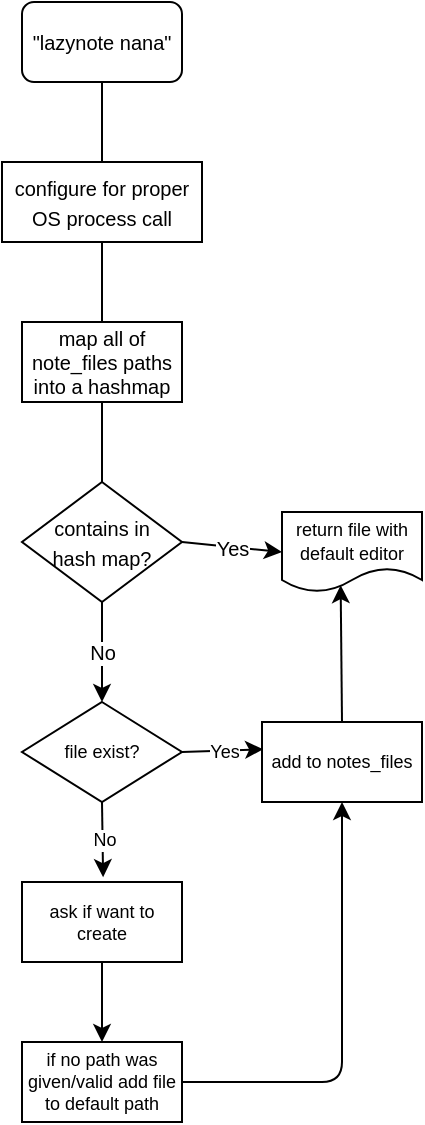 <mxfile>
    <diagram id="CbcfHJqA3n_29Wo2LamM" name="Page-1">
        <mxGraphModel dx="649" dy="412" grid="1" gridSize="10" guides="1" tooltips="1" connect="1" arrows="1" fold="1" page="1" pageScale="1" pageWidth="850" pageHeight="1100" math="0" shadow="0">
            <root>
                <mxCell id="0"/>
                <mxCell id="1" parent="0"/>
                <mxCell id="4" value="&lt;font style=&quot;font-size: 10px;&quot;&gt;&quot;lazynote nana&quot;&lt;/font&gt;" style="rounded=1;whiteSpace=wrap;html=1;strokeWidth=1;" vertex="1" parent="1">
                    <mxGeometry x="120" y="40" width="80" height="40" as="geometry"/>
                </mxCell>
                <mxCell id="5" value="&lt;font style=&quot;font-size: 10px;&quot;&gt;contains in &lt;br&gt;hash map?&lt;/font&gt;" style="rhombus;whiteSpace=wrap;html=1;strokeWidth=1;" vertex="1" parent="1">
                    <mxGeometry x="120" y="280" width="80" height="60" as="geometry"/>
                </mxCell>
                <mxCell id="7" value="&lt;span style=&quot;font-size: 10px;&quot;&gt;configure for proper OS process call&lt;/span&gt;" style="rounded=0;whiteSpace=wrap;html=1;strokeWidth=1;" vertex="1" parent="1">
                    <mxGeometry x="110" y="120" width="100" height="40" as="geometry"/>
                </mxCell>
                <mxCell id="8" value="" style="endArrow=none;html=1;fontSize=10;exitX=0.5;exitY=0;exitDx=0;exitDy=0;entryX=0.5;entryY=1;entryDx=0;entryDy=0;" edge="1" parent="1" source="7" target="4">
                    <mxGeometry width="50" height="50" relative="1" as="geometry">
                        <mxPoint x="220" y="140" as="sourcePoint"/>
                        <mxPoint x="170" y="100" as="targetPoint"/>
                    </mxGeometry>
                </mxCell>
                <mxCell id="9" value="map all of note_files paths into a hashmap" style="rounded=0;whiteSpace=wrap;html=1;strokeWidth=1;fontSize=10;" vertex="1" parent="1">
                    <mxGeometry x="120" y="200" width="80" height="40" as="geometry"/>
                </mxCell>
                <mxCell id="10" value="" style="endArrow=none;html=1;fontSize=10;exitX=0.5;exitY=0;exitDx=0;exitDy=0;entryX=0.5;entryY=1;entryDx=0;entryDy=0;" edge="1" parent="1" source="5" target="9">
                    <mxGeometry width="50" height="50" relative="1" as="geometry">
                        <mxPoint x="210" y="300" as="sourcePoint"/>
                        <mxPoint x="260" y="250" as="targetPoint"/>
                    </mxGeometry>
                </mxCell>
                <mxCell id="11" value="" style="endArrow=none;html=1;fontSize=10;exitX=0.5;exitY=0;exitDx=0;exitDy=0;entryX=0.5;entryY=1;entryDx=0;entryDy=0;" edge="1" parent="1" source="9" target="7">
                    <mxGeometry width="50" height="50" relative="1" as="geometry">
                        <mxPoint x="200" y="210" as="sourcePoint"/>
                        <mxPoint x="250" y="160" as="targetPoint"/>
                    </mxGeometry>
                </mxCell>
                <mxCell id="13" value="" style="endArrow=classic;html=1;fontSize=10;exitX=0.5;exitY=1;exitDx=0;exitDy=0;entryX=0.5;entryY=0;entryDx=0;entryDy=0;" edge="1" parent="1" source="5" target="20">
                    <mxGeometry relative="1" as="geometry">
                        <mxPoint x="160" y="380" as="sourcePoint"/>
                        <mxPoint x="160" y="400" as="targetPoint"/>
                    </mxGeometry>
                </mxCell>
                <mxCell id="14" value="No" style="edgeLabel;resizable=0;html=1;align=center;verticalAlign=middle;strokeWidth=1;fontSize=10;" connectable="0" vertex="1" parent="13">
                    <mxGeometry relative="1" as="geometry"/>
                </mxCell>
                <mxCell id="17" value="" style="endArrow=classic;html=1;fontSize=10;exitX=1;exitY=0.5;exitDx=0;exitDy=0;entryX=0;entryY=0.5;entryDx=0;entryDy=0;" edge="1" parent="1" source="5" target="19">
                    <mxGeometry relative="1" as="geometry">
                        <mxPoint x="210" y="330" as="sourcePoint"/>
                        <mxPoint x="240" y="315" as="targetPoint"/>
                    </mxGeometry>
                </mxCell>
                <mxCell id="18" value="Yes" style="edgeLabel;resizable=0;html=1;align=center;verticalAlign=middle;strokeWidth=1;fontSize=10;" connectable="0" vertex="1" parent="17">
                    <mxGeometry relative="1" as="geometry"/>
                </mxCell>
                <mxCell id="19" value="&lt;font style=&quot;font-size: 9px;&quot;&gt;return file with default editor&lt;/font&gt;" style="shape=document;whiteSpace=wrap;html=1;boundedLbl=1;strokeWidth=1;fontSize=10;" vertex="1" parent="1">
                    <mxGeometry x="250" y="295" width="70" height="40" as="geometry"/>
                </mxCell>
                <mxCell id="20" value="file exist?" style="rhombus;whiteSpace=wrap;html=1;strokeWidth=1;fontSize=9;" vertex="1" parent="1">
                    <mxGeometry x="120" y="390" width="80" height="50" as="geometry"/>
                </mxCell>
                <mxCell id="21" value="ask if want to create" style="rounded=0;whiteSpace=wrap;html=1;strokeWidth=1;fontSize=9;" vertex="1" parent="1">
                    <mxGeometry x="120" y="480" width="80" height="40" as="geometry"/>
                </mxCell>
                <mxCell id="22" value="" style="endArrow=classic;html=1;fontSize=9;exitX=0.5;exitY=1;exitDx=0;exitDy=0;entryX=0.507;entryY=-0.06;entryDx=0;entryDy=0;entryPerimeter=0;" edge="1" parent="1" source="20" target="21">
                    <mxGeometry relative="1" as="geometry">
                        <mxPoint x="170" y="470" as="sourcePoint"/>
                        <mxPoint x="190" y="510" as="targetPoint"/>
                    </mxGeometry>
                </mxCell>
                <mxCell id="23" value="No" style="edgeLabel;resizable=0;html=1;align=center;verticalAlign=middle;strokeWidth=1;fontSize=9;" connectable="0" vertex="1" parent="22">
                    <mxGeometry relative="1" as="geometry"/>
                </mxCell>
                <mxCell id="24" value="add to notes_files" style="rounded=0;whiteSpace=wrap;html=1;strokeWidth=1;fontSize=9;" vertex="1" parent="1">
                    <mxGeometry x="240" y="400" width="80" height="40" as="geometry"/>
                </mxCell>
                <mxCell id="25" value="" style="endArrow=classic;html=1;fontSize=9;entryX=0.007;entryY=0.34;entryDx=0;entryDy=0;exitX=1;exitY=0.5;exitDx=0;exitDy=0;entryPerimeter=0;" edge="1" parent="1" source="20" target="24">
                    <mxGeometry relative="1" as="geometry">
                        <mxPoint x="210" y="430" as="sourcePoint"/>
                        <mxPoint x="330" y="470" as="targetPoint"/>
                    </mxGeometry>
                </mxCell>
                <mxCell id="26" value="Yes" style="edgeLabel;resizable=0;html=1;align=center;verticalAlign=middle;strokeWidth=1;fontSize=9;" connectable="0" vertex="1" parent="25">
                    <mxGeometry relative="1" as="geometry"/>
                </mxCell>
                <mxCell id="28" value="" style="endArrow=classic;html=1;fontSize=9;entryX=0.419;entryY=0.915;entryDx=0;entryDy=0;entryPerimeter=0;exitX=0.5;exitY=0;exitDx=0;exitDy=0;" edge="1" parent="1" source="24" target="19">
                    <mxGeometry width="50" height="50" relative="1" as="geometry">
                        <mxPoint x="320" y="400" as="sourcePoint"/>
                        <mxPoint x="370" y="350" as="targetPoint"/>
                    </mxGeometry>
                </mxCell>
                <mxCell id="35" value="if no path was given/valid add file to default path" style="rounded=0;whiteSpace=wrap;html=1;strokeWidth=1;fontSize=9;" vertex="1" parent="1">
                    <mxGeometry x="120" y="560" width="80" height="40" as="geometry"/>
                </mxCell>
                <mxCell id="36" value="" style="endArrow=classic;html=1;fontSize=9;exitX=0.5;exitY=1;exitDx=0;exitDy=0;entryX=0.5;entryY=0;entryDx=0;entryDy=0;" edge="1" parent="1" source="21" target="35">
                    <mxGeometry width="50" height="50" relative="1" as="geometry">
                        <mxPoint x="250" y="580" as="sourcePoint"/>
                        <mxPoint x="300" y="530" as="targetPoint"/>
                    </mxGeometry>
                </mxCell>
                <mxCell id="37" value="" style="endArrow=classic;html=1;fontSize=9;exitX=1;exitY=0.5;exitDx=0;exitDy=0;entryX=0.5;entryY=1;entryDx=0;entryDy=0;" edge="1" parent="1" source="35" target="24">
                    <mxGeometry width="50" height="50" relative="1" as="geometry">
                        <mxPoint x="250" y="590" as="sourcePoint"/>
                        <mxPoint x="300" y="540" as="targetPoint"/>
                        <Array as="points">
                            <mxPoint x="280" y="580"/>
                        </Array>
                    </mxGeometry>
                </mxCell>
            </root>
        </mxGraphModel>
    </diagram>
</mxfile>